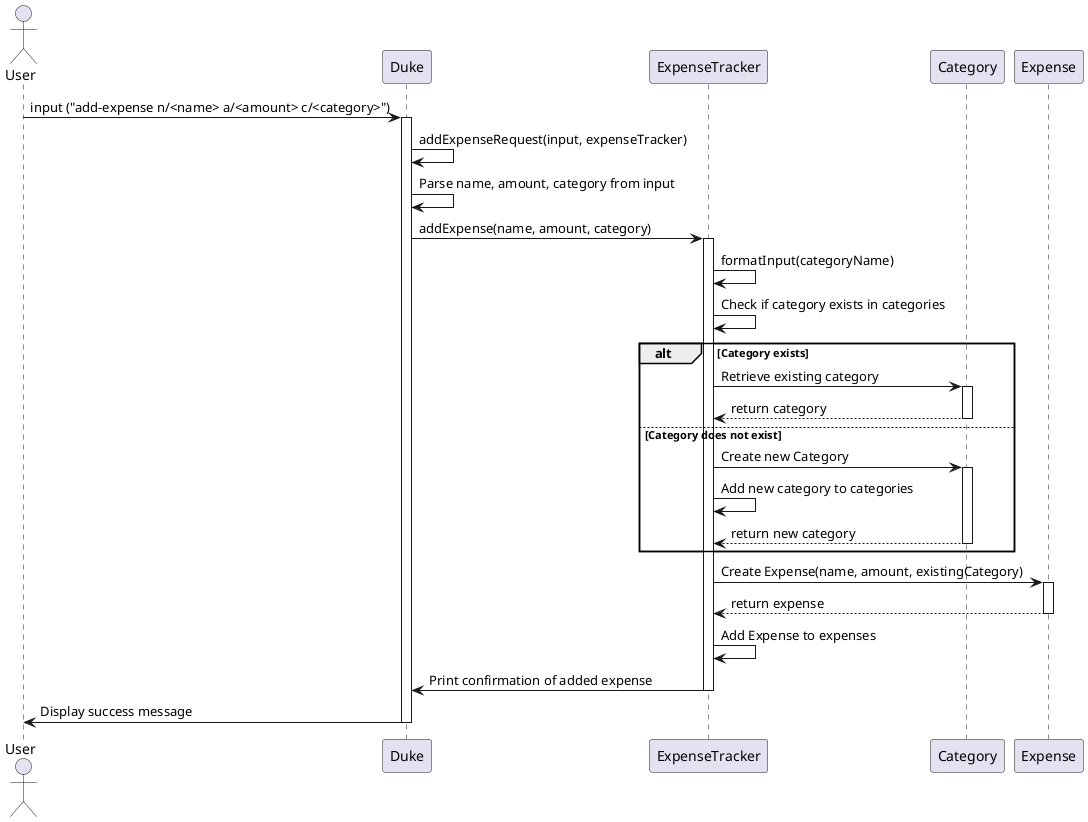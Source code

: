 @startuml
actor User
participant Duke
participant ExpenseTracker
participant Category
participant Expense

User -> Duke : input ("add-expense n/<name> a/<amount> c/<category>")
activate Duke

Duke -> Duke : addExpenseRequest(input, expenseTracker)
Duke -> Duke : Parse name, amount, category from input
Duke -> ExpenseTracker : addExpense(name, amount, category)
activate ExpenseTracker

ExpenseTracker -> ExpenseTracker : formatInput(categoryName)
ExpenseTracker -> ExpenseTracker : Check if category exists in categories

alt Category exists
    ExpenseTracker -> Category : Retrieve existing category
    activate Category
    Category --> ExpenseTracker : return category
    deactivate Category
else Category does not exist
    ExpenseTracker -> Category : Create new Category
    activate Category
    ExpenseTracker -> ExpenseTracker : Add new category to categories
    Category --> ExpenseTracker : return new category
    deactivate Category
end

ExpenseTracker -> Expense : Create Expense(name, amount, existingCategory)
activate Expense
Expense --> ExpenseTracker : return expense
deactivate Expense

ExpenseTracker -> ExpenseTracker : Add Expense to expenses

ExpenseTracker -> Duke : Print confirmation of added expense
deactivate ExpenseTracker

Duke -> User : Display success message
deactivate Duke

@enduml